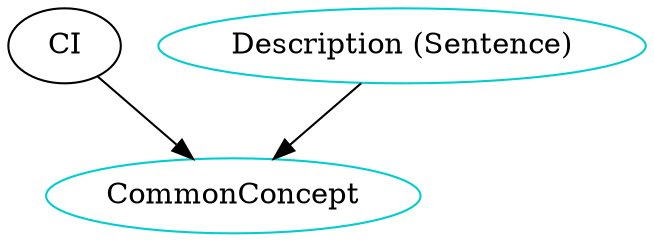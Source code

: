 digraph commonconcept {
	/* relationships between independent and dependent components */
	CI -> CommonConcept;
    DescCommonConcept -> CommonConcept;
    
	/* definitions for each type component */
	CommonConcept 	    [shape=oval, color=cyan3, label="CommonConcept"];
    DescCommonConcept    [shape=oval, color=cyan3, label="Description (Sentence)"];

}

/* dot -Tpng sample.dot -o sample.png */
